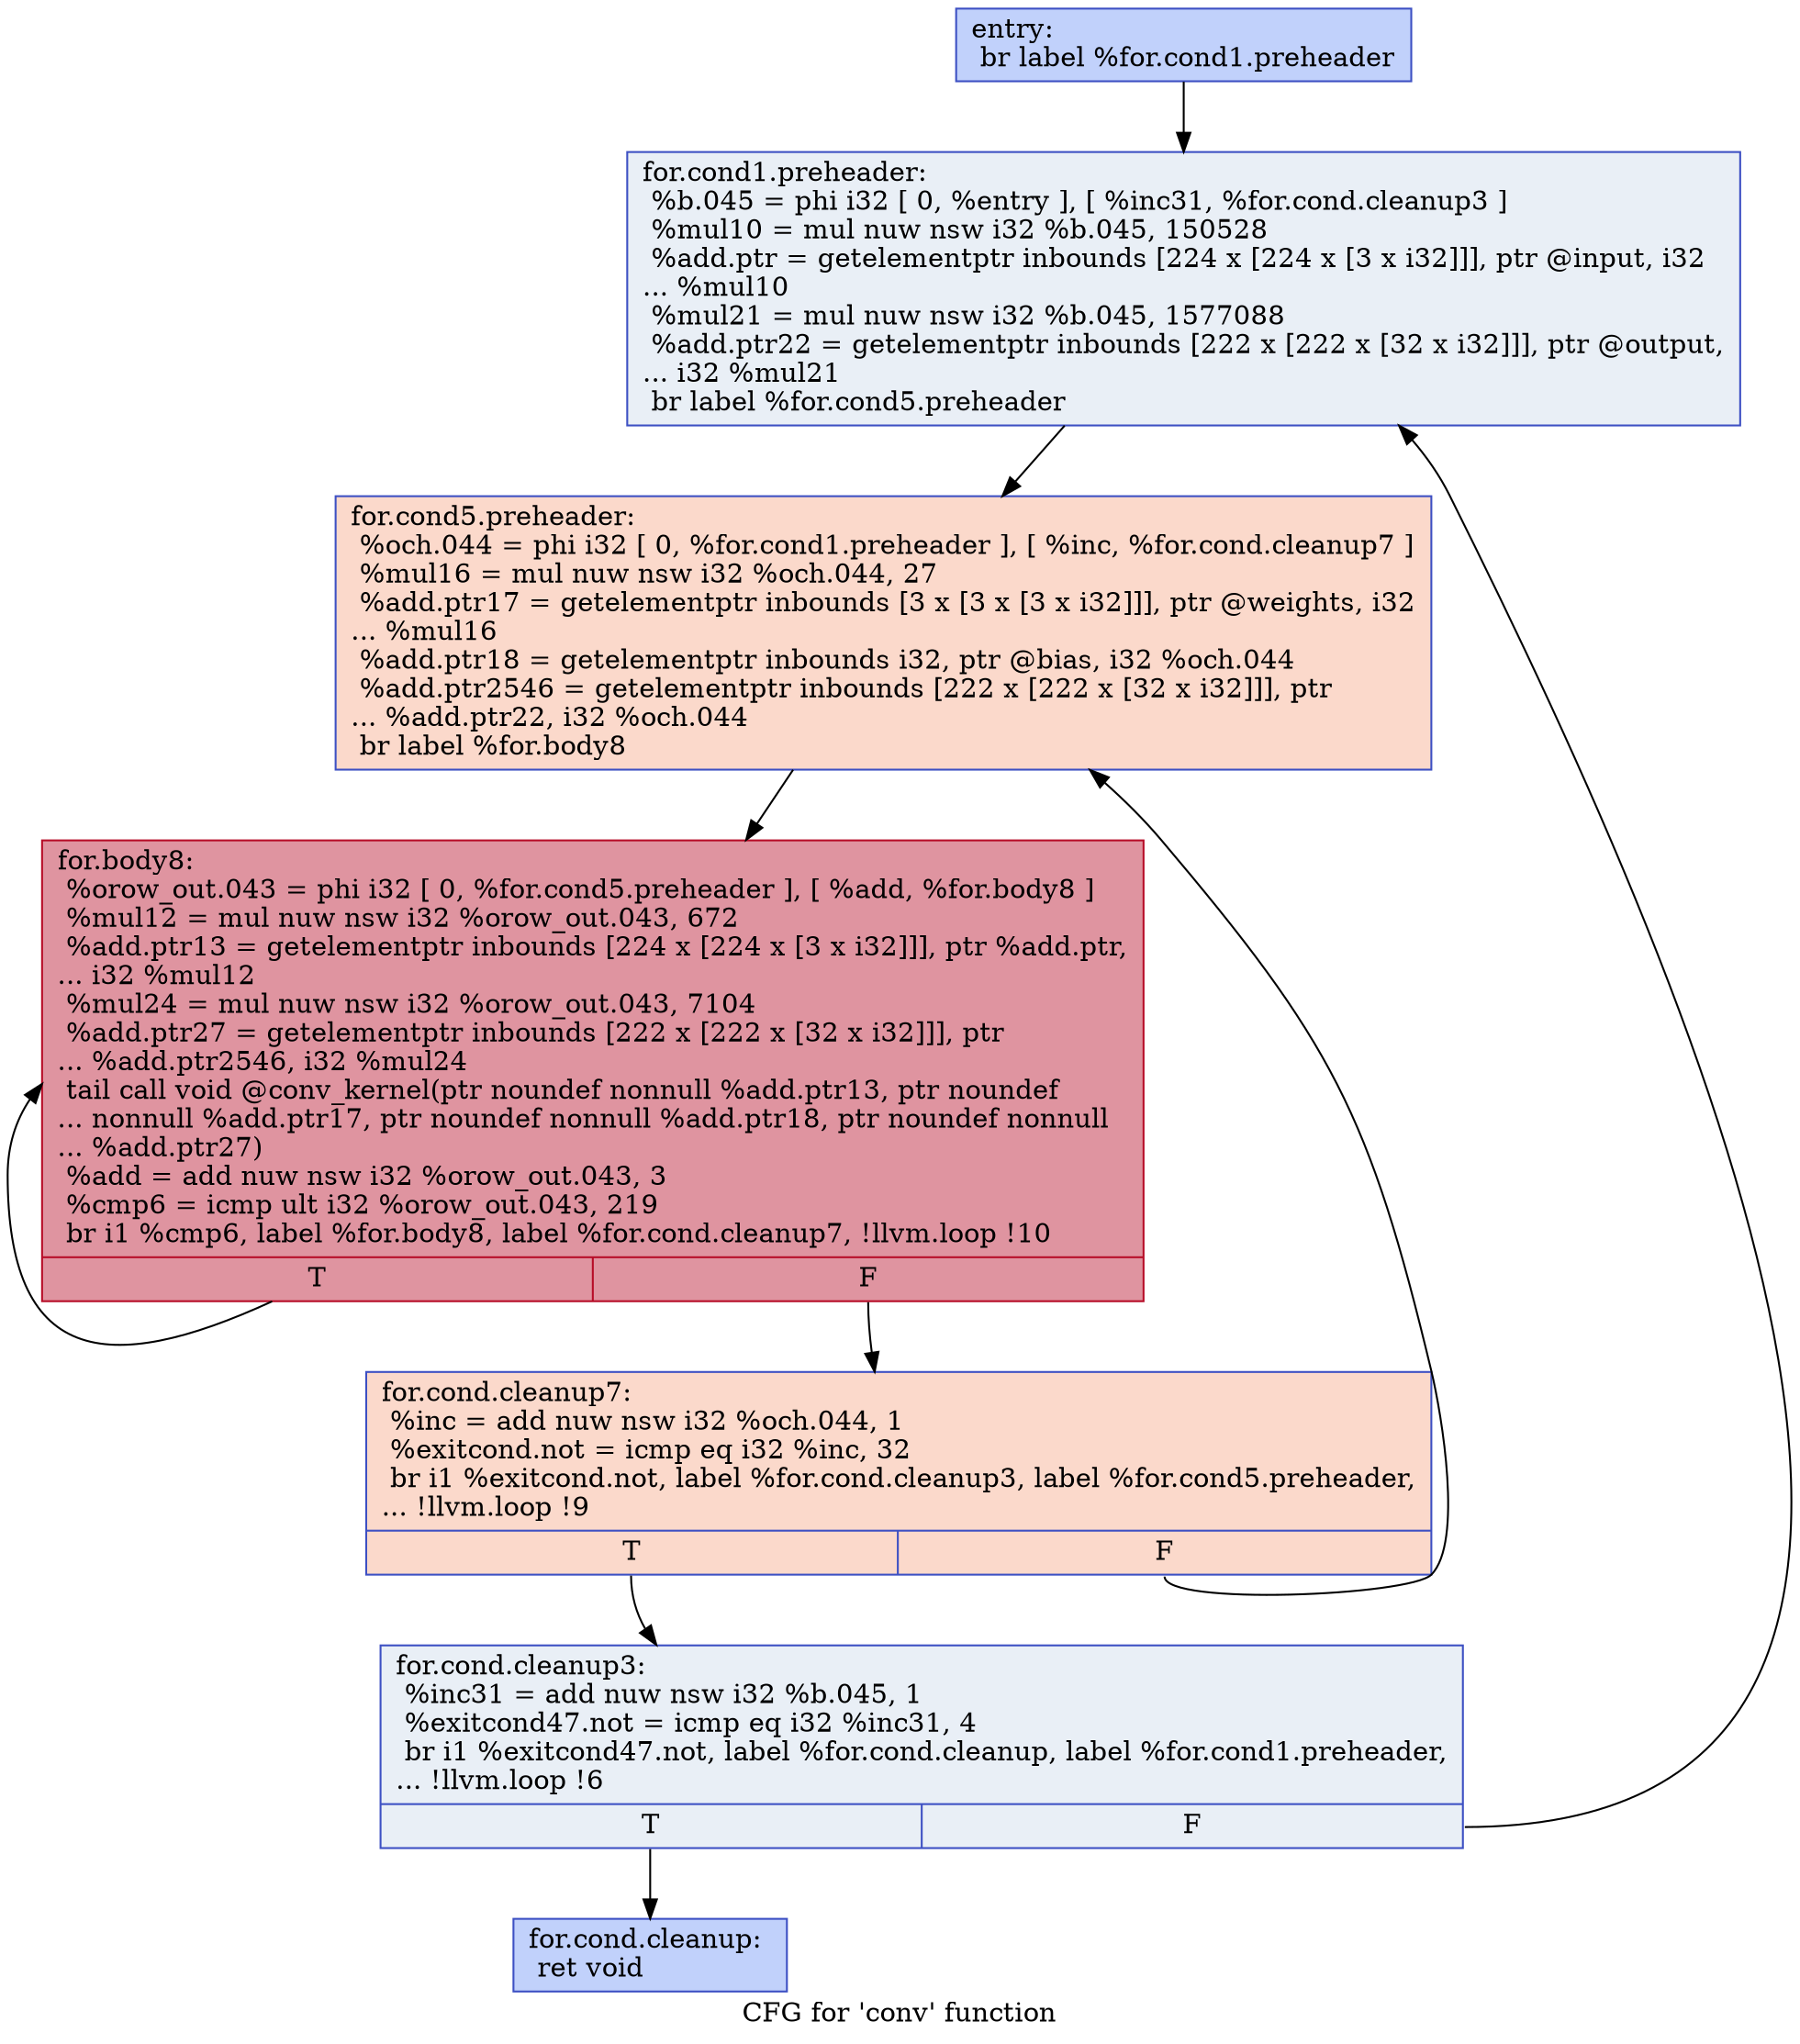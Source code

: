 digraph "CFG for 'conv' function" {
	label="CFG for 'conv' function";

	Node0x55fd136dc870 [shape=record,color="#3d50c3ff", style=filled, fillcolor="#7396f570",label="{entry:\l  br label %for.cond1.preheader\l}"];
	Node0x55fd136dc870 -> Node0x55fd136dc9d0;
	Node0x55fd136dc9d0 [shape=record,color="#3d50c3ff", style=filled, fillcolor="#cedaeb70",label="{for.cond1.preheader:                              \l  %b.045 = phi i32 [ 0, %entry ], [ %inc31, %for.cond.cleanup3 ]\l  %mul10 = mul nuw nsw i32 %b.045, 150528\l  %add.ptr = getelementptr inbounds [224 x [224 x [3 x i32]]], ptr @input, i32\l... %mul10\l  %mul21 = mul nuw nsw i32 %b.045, 1577088\l  %add.ptr22 = getelementptr inbounds [222 x [222 x [32 x i32]]], ptr @output,\l... i32 %mul21\l  br label %for.cond5.preheader\l}"];
	Node0x55fd136dc9d0 -> Node0x55fd136dcfa0;
	Node0x55fd136dd110 [shape=record,color="#3d50c3ff", style=filled, fillcolor="#7396f570",label="{for.cond.cleanup:                                 \l  ret void\l}"];
	Node0x55fd136dcfa0 [shape=record,color="#3d50c3ff", style=filled, fillcolor="#f7a88970",label="{for.cond5.preheader:                              \l  %och.044 = phi i32 [ 0, %for.cond1.preheader ], [ %inc, %for.cond.cleanup7 ]\l  %mul16 = mul nuw nsw i32 %och.044, 27\l  %add.ptr17 = getelementptr inbounds [3 x [3 x [3 x i32]]], ptr @weights, i32\l... %mul16\l  %add.ptr18 = getelementptr inbounds i32, ptr @bias, i32 %och.044\l  %add.ptr2546 = getelementptr inbounds [222 x [222 x [32 x i32]]], ptr\l... %add.ptr22, i32 %och.044\l  br label %for.body8\l}"];
	Node0x55fd136dcfa0 -> Node0x55fd136dd8a0;
	Node0x55fd136dcb40 [shape=record,color="#3d50c3ff", style=filled, fillcolor="#cedaeb70",label="{for.cond.cleanup3:                                \l  %inc31 = add nuw nsw i32 %b.045, 1\l  %exitcond47.not = icmp eq i32 %inc31, 4\l  br i1 %exitcond47.not, label %for.cond.cleanup, label %for.cond1.preheader,\l... !llvm.loop !6\l|{<s0>T|<s1>F}}"];
	Node0x55fd136dcb40:s0 -> Node0x55fd136dd110;
	Node0x55fd136dcb40:s1 -> Node0x55fd136dc9d0;
	Node0x55fd136dd290 [shape=record,color="#3d50c3ff", style=filled, fillcolor="#f7a88970",label="{for.cond.cleanup7:                                \l  %inc = add nuw nsw i32 %och.044, 1\l  %exitcond.not = icmp eq i32 %inc, 32\l  br i1 %exitcond.not, label %for.cond.cleanup3, label %for.cond5.preheader,\l... !llvm.loop !9\l|{<s0>T|<s1>F}}"];
	Node0x55fd136dd290:s0 -> Node0x55fd136dcb40;
	Node0x55fd136dd290:s1 -> Node0x55fd136dcfa0;
	Node0x55fd136dd8a0 [shape=record,color="#b70d28ff", style=filled, fillcolor="#b70d2870",label="{for.body8:                                        \l  %orow_out.043 = phi i32 [ 0, %for.cond5.preheader ], [ %add, %for.body8 ]\l  %mul12 = mul nuw nsw i32 %orow_out.043, 672\l  %add.ptr13 = getelementptr inbounds [224 x [224 x [3 x i32]]], ptr %add.ptr,\l... i32 %mul12\l  %mul24 = mul nuw nsw i32 %orow_out.043, 7104\l  %add.ptr27 = getelementptr inbounds [222 x [222 x [32 x i32]]], ptr\l... %add.ptr2546, i32 %mul24\l  tail call void @conv_kernel(ptr noundef nonnull %add.ptr13, ptr noundef\l... nonnull %add.ptr17, ptr noundef nonnull %add.ptr18, ptr noundef nonnull\l... %add.ptr27)\l  %add = add nuw nsw i32 %orow_out.043, 3\l  %cmp6 = icmp ult i32 %orow_out.043, 219\l  br i1 %cmp6, label %for.body8, label %for.cond.cleanup7, !llvm.loop !10\l|{<s0>T|<s1>F}}"];
	Node0x55fd136dd8a0:s0 -> Node0x55fd136dd8a0;
	Node0x55fd136dd8a0:s1 -> Node0x55fd136dd290;
}
